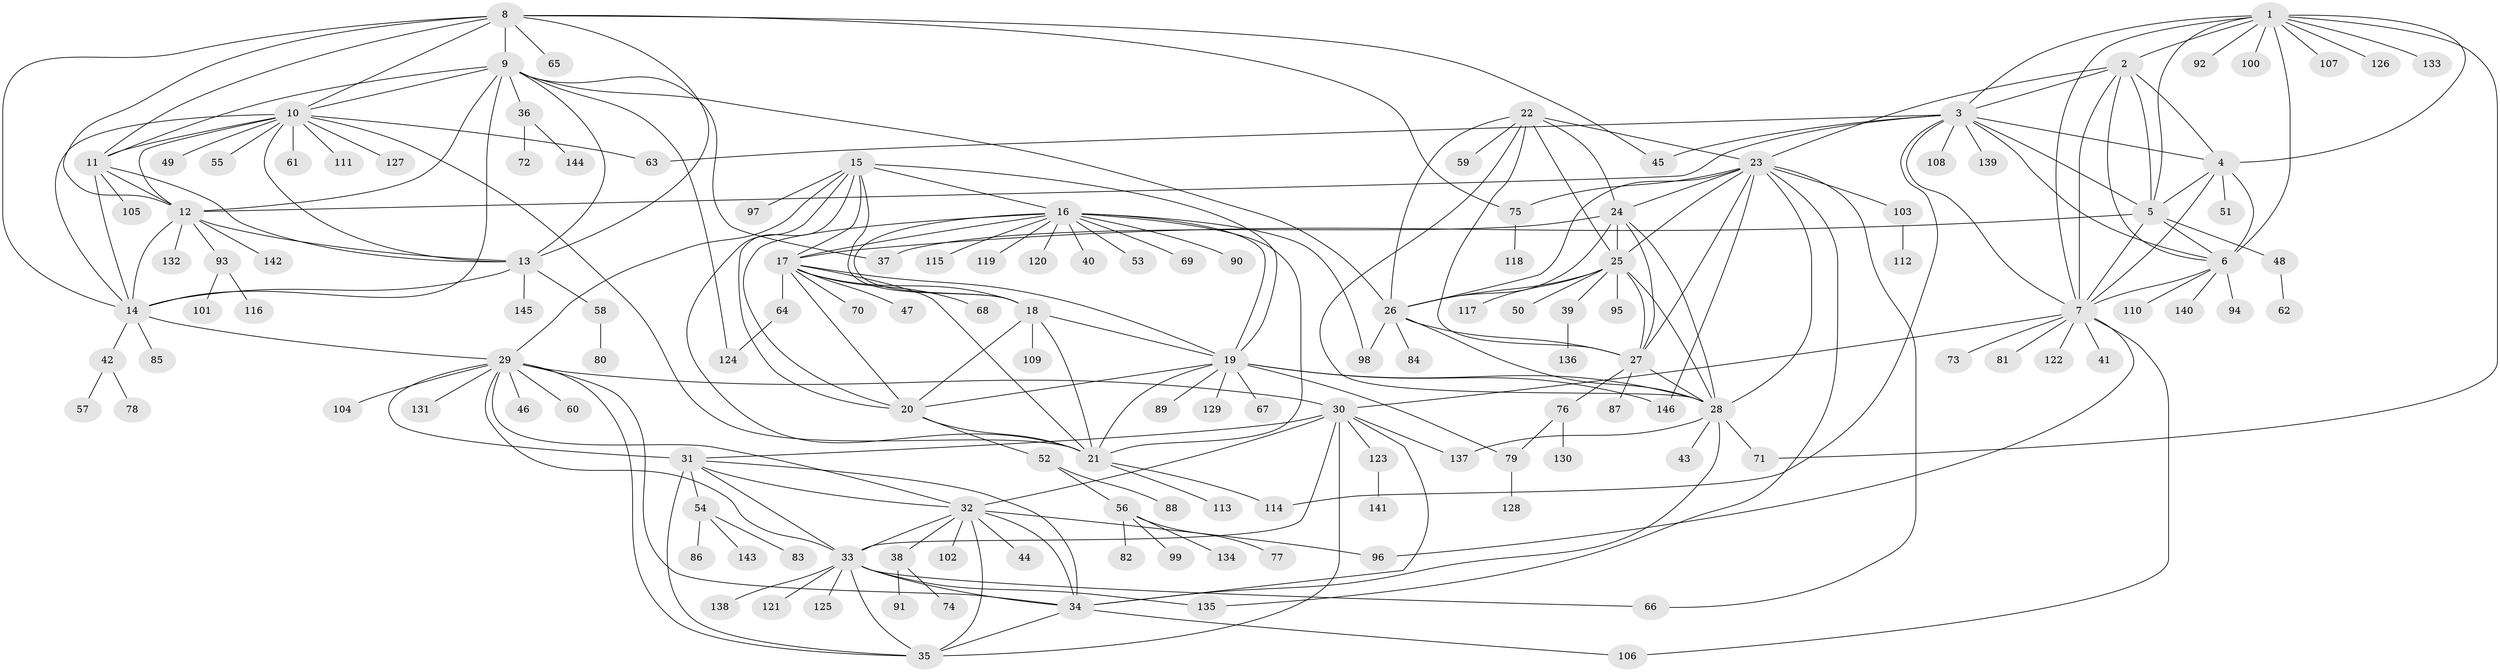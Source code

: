 // coarse degree distribution, {12: 0.049019607843137254, 7: 0.049019607843137254, 8: 0.0392156862745098, 9: 0.058823529411764705, 10: 0.0196078431372549, 13: 0.00980392156862745, 6: 0.049019607843137254, 5: 0.0196078431372549, 1: 0.5784313725490197, 2: 0.10784313725490197, 3: 0.00980392156862745, 4: 0.00980392156862745}
// Generated by graph-tools (version 1.1) at 2025/19/03/04/25 18:19:40]
// undirected, 146 vertices, 241 edges
graph export_dot {
graph [start="1"]
  node [color=gray90,style=filled];
  1;
  2;
  3;
  4;
  5;
  6;
  7;
  8;
  9;
  10;
  11;
  12;
  13;
  14;
  15;
  16;
  17;
  18;
  19;
  20;
  21;
  22;
  23;
  24;
  25;
  26;
  27;
  28;
  29;
  30;
  31;
  32;
  33;
  34;
  35;
  36;
  37;
  38;
  39;
  40;
  41;
  42;
  43;
  44;
  45;
  46;
  47;
  48;
  49;
  50;
  51;
  52;
  53;
  54;
  55;
  56;
  57;
  58;
  59;
  60;
  61;
  62;
  63;
  64;
  65;
  66;
  67;
  68;
  69;
  70;
  71;
  72;
  73;
  74;
  75;
  76;
  77;
  78;
  79;
  80;
  81;
  82;
  83;
  84;
  85;
  86;
  87;
  88;
  89;
  90;
  91;
  92;
  93;
  94;
  95;
  96;
  97;
  98;
  99;
  100;
  101;
  102;
  103;
  104;
  105;
  106;
  107;
  108;
  109;
  110;
  111;
  112;
  113;
  114;
  115;
  116;
  117;
  118;
  119;
  120;
  121;
  122;
  123;
  124;
  125;
  126;
  127;
  128;
  129;
  130;
  131;
  132;
  133;
  134;
  135;
  136;
  137;
  138;
  139;
  140;
  141;
  142;
  143;
  144;
  145;
  146;
  1 -- 2;
  1 -- 3;
  1 -- 4;
  1 -- 5;
  1 -- 6;
  1 -- 7;
  1 -- 71;
  1 -- 92;
  1 -- 100;
  1 -- 107;
  1 -- 126;
  1 -- 133;
  2 -- 3;
  2 -- 4;
  2 -- 5;
  2 -- 6;
  2 -- 7;
  2 -- 23;
  3 -- 4;
  3 -- 5;
  3 -- 6;
  3 -- 7;
  3 -- 12;
  3 -- 45;
  3 -- 63;
  3 -- 108;
  3 -- 114;
  3 -- 139;
  4 -- 5;
  4 -- 6;
  4 -- 7;
  4 -- 51;
  5 -- 6;
  5 -- 7;
  5 -- 17;
  5 -- 48;
  6 -- 7;
  6 -- 94;
  6 -- 110;
  6 -- 140;
  7 -- 30;
  7 -- 41;
  7 -- 73;
  7 -- 81;
  7 -- 96;
  7 -- 106;
  7 -- 122;
  8 -- 9;
  8 -- 10;
  8 -- 11;
  8 -- 12;
  8 -- 13;
  8 -- 14;
  8 -- 45;
  8 -- 65;
  8 -- 75;
  9 -- 10;
  9 -- 11;
  9 -- 12;
  9 -- 13;
  9 -- 14;
  9 -- 26;
  9 -- 36;
  9 -- 37;
  9 -- 124;
  10 -- 11;
  10 -- 12;
  10 -- 13;
  10 -- 14;
  10 -- 21;
  10 -- 49;
  10 -- 55;
  10 -- 61;
  10 -- 63;
  10 -- 111;
  10 -- 127;
  11 -- 12;
  11 -- 13;
  11 -- 14;
  11 -- 105;
  12 -- 13;
  12 -- 14;
  12 -- 93;
  12 -- 132;
  12 -- 142;
  13 -- 14;
  13 -- 58;
  13 -- 145;
  14 -- 29;
  14 -- 42;
  14 -- 85;
  15 -- 16;
  15 -- 17;
  15 -- 18;
  15 -- 19;
  15 -- 20;
  15 -- 21;
  15 -- 29;
  15 -- 97;
  16 -- 17;
  16 -- 18;
  16 -- 19;
  16 -- 20;
  16 -- 21;
  16 -- 40;
  16 -- 53;
  16 -- 69;
  16 -- 90;
  16 -- 98;
  16 -- 115;
  16 -- 119;
  16 -- 120;
  17 -- 18;
  17 -- 19;
  17 -- 20;
  17 -- 21;
  17 -- 47;
  17 -- 64;
  17 -- 68;
  17 -- 70;
  18 -- 19;
  18 -- 20;
  18 -- 21;
  18 -- 109;
  19 -- 20;
  19 -- 21;
  19 -- 28;
  19 -- 67;
  19 -- 79;
  19 -- 89;
  19 -- 129;
  19 -- 146;
  20 -- 21;
  20 -- 52;
  21 -- 113;
  21 -- 114;
  22 -- 23;
  22 -- 24;
  22 -- 25;
  22 -- 26;
  22 -- 27;
  22 -- 28;
  22 -- 59;
  23 -- 24;
  23 -- 25;
  23 -- 26;
  23 -- 27;
  23 -- 28;
  23 -- 66;
  23 -- 75;
  23 -- 103;
  23 -- 135;
  23 -- 146;
  24 -- 25;
  24 -- 26;
  24 -- 27;
  24 -- 28;
  24 -- 37;
  25 -- 26;
  25 -- 27;
  25 -- 28;
  25 -- 39;
  25 -- 50;
  25 -- 95;
  25 -- 117;
  26 -- 27;
  26 -- 28;
  26 -- 84;
  26 -- 98;
  27 -- 28;
  27 -- 76;
  27 -- 87;
  28 -- 34;
  28 -- 43;
  28 -- 71;
  28 -- 137;
  29 -- 30;
  29 -- 31;
  29 -- 32;
  29 -- 33;
  29 -- 34;
  29 -- 35;
  29 -- 46;
  29 -- 60;
  29 -- 104;
  29 -- 131;
  30 -- 31;
  30 -- 32;
  30 -- 33;
  30 -- 34;
  30 -- 35;
  30 -- 123;
  30 -- 137;
  31 -- 32;
  31 -- 33;
  31 -- 34;
  31 -- 35;
  31 -- 54;
  32 -- 33;
  32 -- 34;
  32 -- 35;
  32 -- 38;
  32 -- 44;
  32 -- 96;
  32 -- 102;
  33 -- 34;
  33 -- 35;
  33 -- 66;
  33 -- 121;
  33 -- 125;
  33 -- 135;
  33 -- 138;
  34 -- 35;
  34 -- 106;
  36 -- 72;
  36 -- 144;
  38 -- 74;
  38 -- 91;
  39 -- 136;
  42 -- 57;
  42 -- 78;
  48 -- 62;
  52 -- 56;
  52 -- 88;
  54 -- 83;
  54 -- 86;
  54 -- 143;
  56 -- 77;
  56 -- 82;
  56 -- 99;
  56 -- 134;
  58 -- 80;
  64 -- 124;
  75 -- 118;
  76 -- 79;
  76 -- 130;
  79 -- 128;
  93 -- 101;
  93 -- 116;
  103 -- 112;
  123 -- 141;
}
